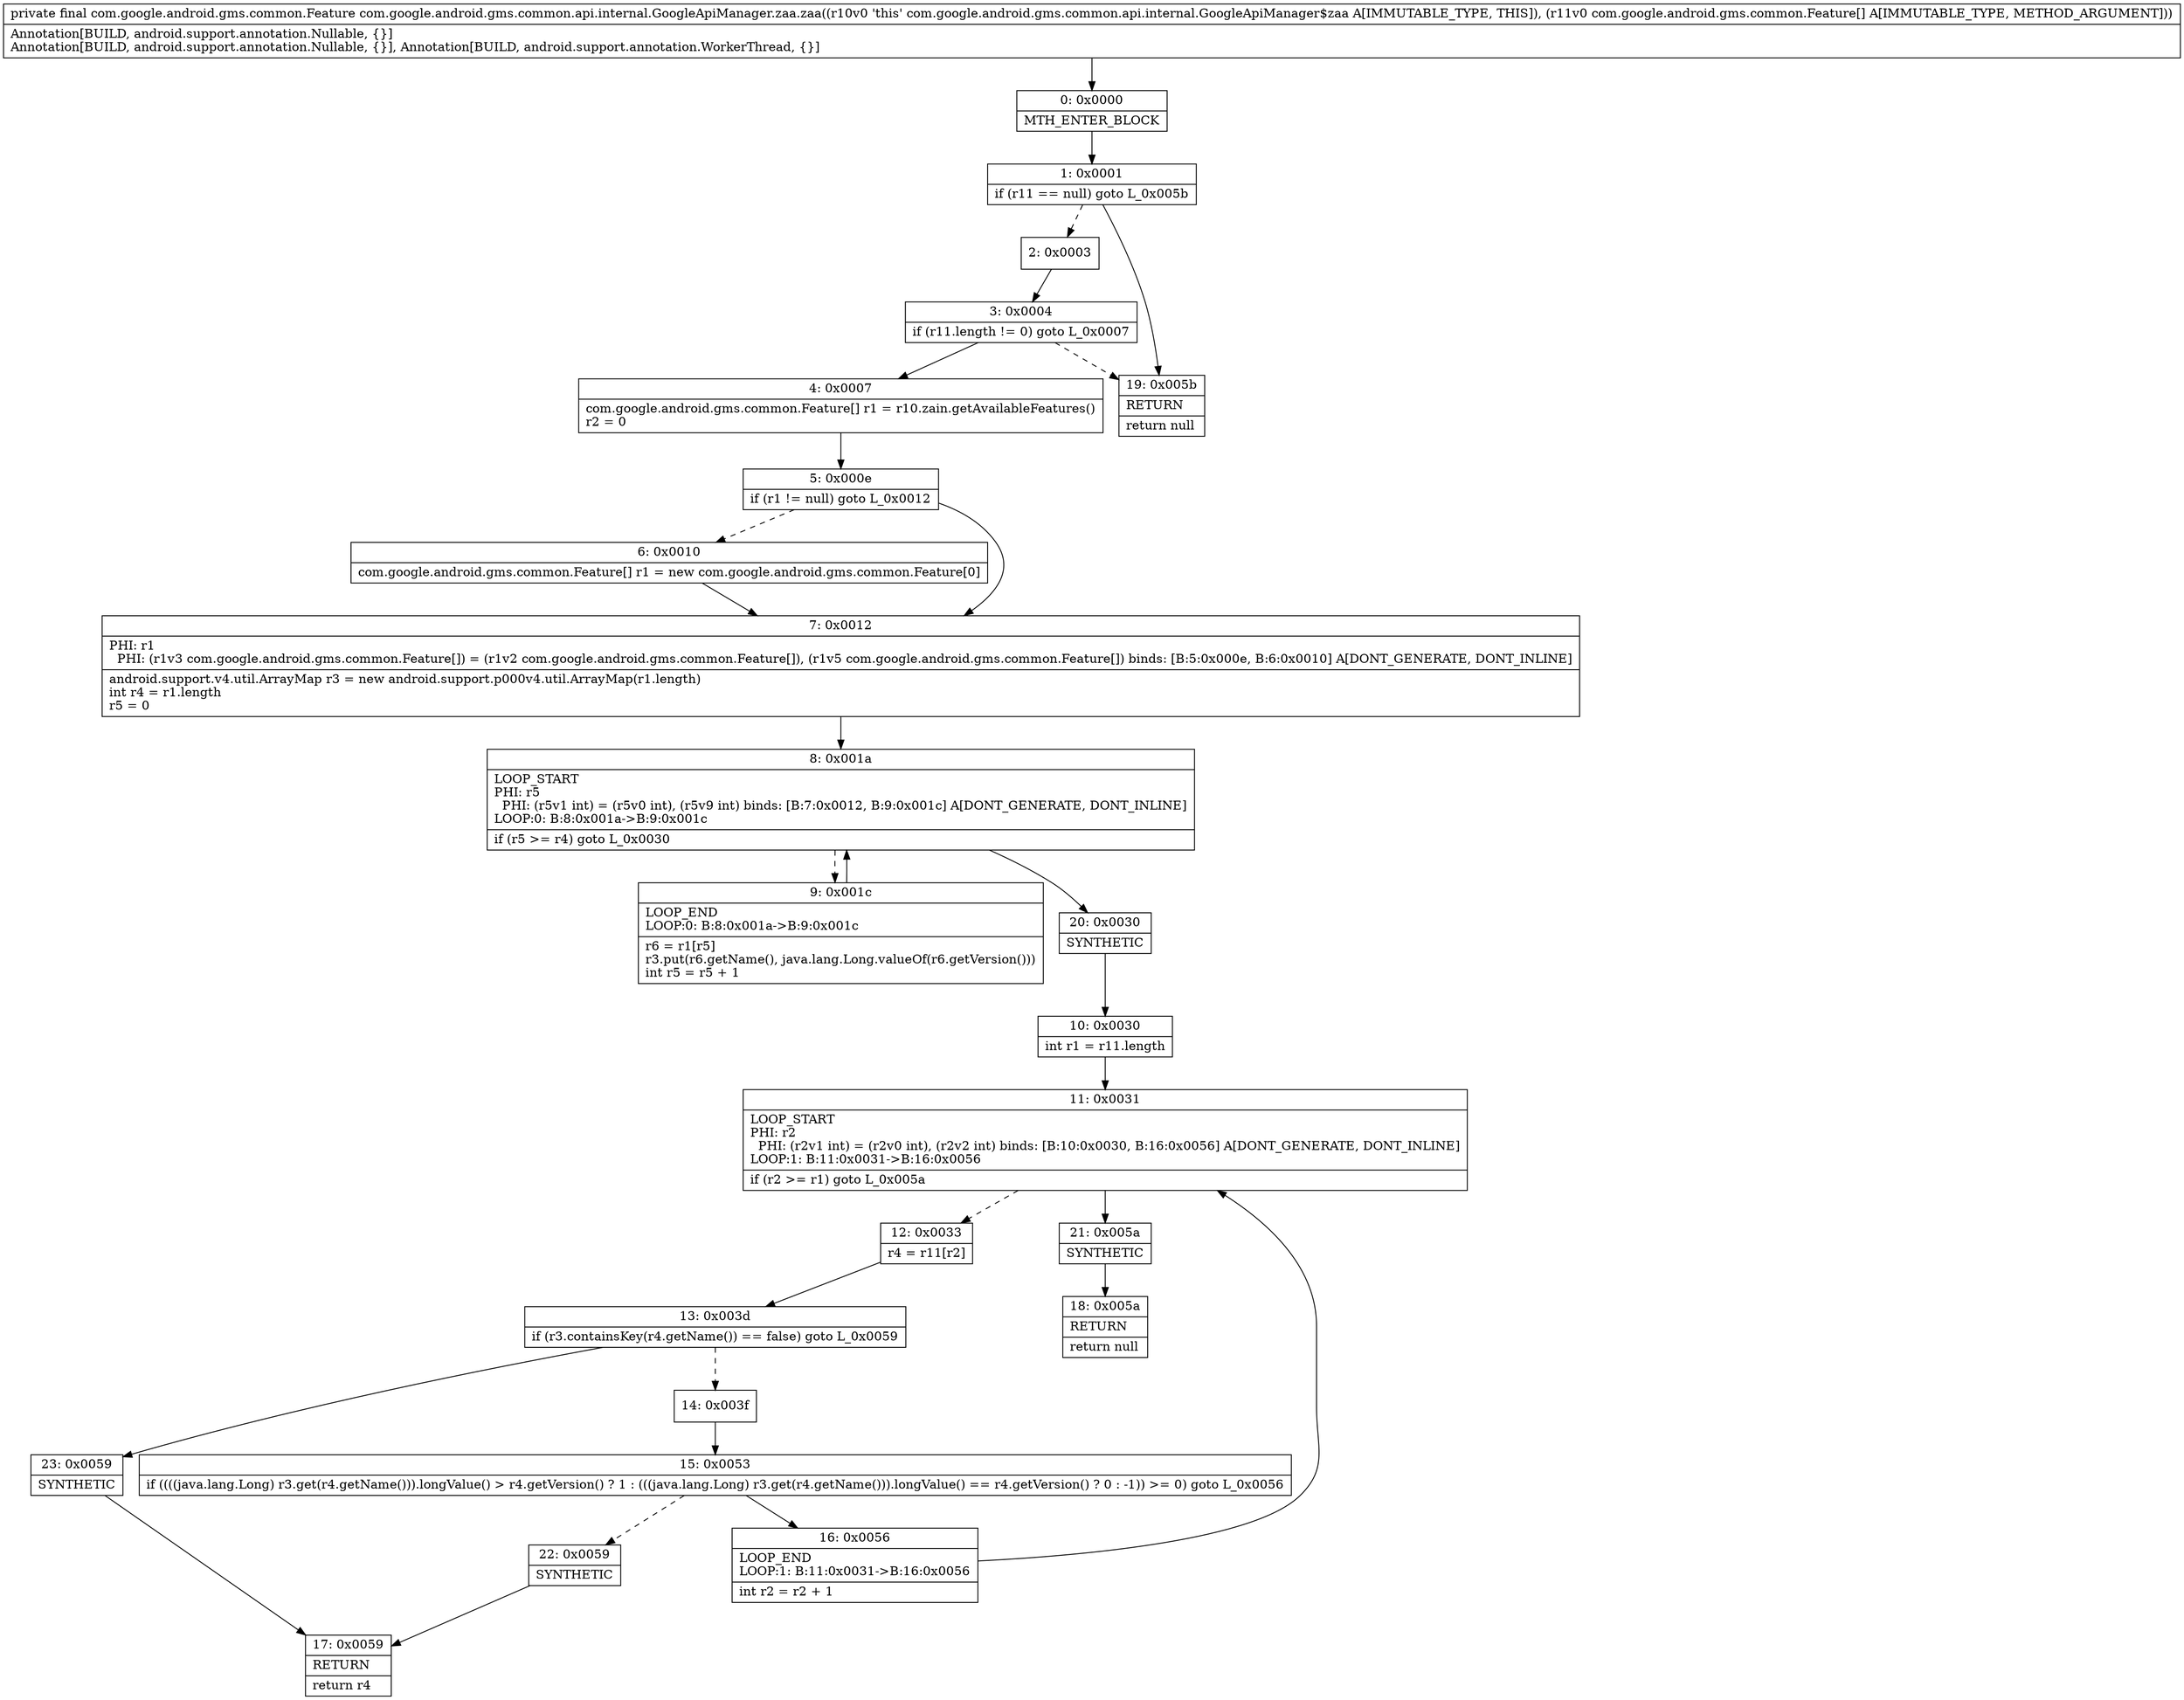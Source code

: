 digraph "CFG forcom.google.android.gms.common.api.internal.GoogleApiManager.zaa.zaa([Lcom\/google\/android\/gms\/common\/Feature;)Lcom\/google\/android\/gms\/common\/Feature;" {
Node_0 [shape=record,label="{0\:\ 0x0000|MTH_ENTER_BLOCK\l}"];
Node_1 [shape=record,label="{1\:\ 0x0001|if (r11 == null) goto L_0x005b\l}"];
Node_2 [shape=record,label="{2\:\ 0x0003}"];
Node_3 [shape=record,label="{3\:\ 0x0004|if (r11.length != 0) goto L_0x0007\l}"];
Node_4 [shape=record,label="{4\:\ 0x0007|com.google.android.gms.common.Feature[] r1 = r10.zain.getAvailableFeatures()\lr2 = 0\l}"];
Node_5 [shape=record,label="{5\:\ 0x000e|if (r1 != null) goto L_0x0012\l}"];
Node_6 [shape=record,label="{6\:\ 0x0010|com.google.android.gms.common.Feature[] r1 = new com.google.android.gms.common.Feature[0]\l}"];
Node_7 [shape=record,label="{7\:\ 0x0012|PHI: r1 \l  PHI: (r1v3 com.google.android.gms.common.Feature[]) = (r1v2 com.google.android.gms.common.Feature[]), (r1v5 com.google.android.gms.common.Feature[]) binds: [B:5:0x000e, B:6:0x0010] A[DONT_GENERATE, DONT_INLINE]\l|android.support.v4.util.ArrayMap r3 = new android.support.p000v4.util.ArrayMap(r1.length)\lint r4 = r1.length\lr5 = 0\l}"];
Node_8 [shape=record,label="{8\:\ 0x001a|LOOP_START\lPHI: r5 \l  PHI: (r5v1 int) = (r5v0 int), (r5v9 int) binds: [B:7:0x0012, B:9:0x001c] A[DONT_GENERATE, DONT_INLINE]\lLOOP:0: B:8:0x001a\-\>B:9:0x001c\l|if (r5 \>= r4) goto L_0x0030\l}"];
Node_9 [shape=record,label="{9\:\ 0x001c|LOOP_END\lLOOP:0: B:8:0x001a\-\>B:9:0x001c\l|r6 = r1[r5]\lr3.put(r6.getName(), java.lang.Long.valueOf(r6.getVersion()))\lint r5 = r5 + 1\l}"];
Node_10 [shape=record,label="{10\:\ 0x0030|int r1 = r11.length\l}"];
Node_11 [shape=record,label="{11\:\ 0x0031|LOOP_START\lPHI: r2 \l  PHI: (r2v1 int) = (r2v0 int), (r2v2 int) binds: [B:10:0x0030, B:16:0x0056] A[DONT_GENERATE, DONT_INLINE]\lLOOP:1: B:11:0x0031\-\>B:16:0x0056\l|if (r2 \>= r1) goto L_0x005a\l}"];
Node_12 [shape=record,label="{12\:\ 0x0033|r4 = r11[r2]\l}"];
Node_13 [shape=record,label="{13\:\ 0x003d|if (r3.containsKey(r4.getName()) == false) goto L_0x0059\l}"];
Node_14 [shape=record,label="{14\:\ 0x003f}"];
Node_15 [shape=record,label="{15\:\ 0x0053|if ((((java.lang.Long) r3.get(r4.getName())).longValue() \> r4.getVersion() ? 1 : (((java.lang.Long) r3.get(r4.getName())).longValue() == r4.getVersion() ? 0 : \-1)) \>= 0) goto L_0x0056\l}"];
Node_16 [shape=record,label="{16\:\ 0x0056|LOOP_END\lLOOP:1: B:11:0x0031\-\>B:16:0x0056\l|int r2 = r2 + 1\l}"];
Node_17 [shape=record,label="{17\:\ 0x0059|RETURN\l|return r4\l}"];
Node_18 [shape=record,label="{18\:\ 0x005a|RETURN\l|return null\l}"];
Node_19 [shape=record,label="{19\:\ 0x005b|RETURN\l|return null\l}"];
Node_20 [shape=record,label="{20\:\ 0x0030|SYNTHETIC\l}"];
Node_21 [shape=record,label="{21\:\ 0x005a|SYNTHETIC\l}"];
Node_22 [shape=record,label="{22\:\ 0x0059|SYNTHETIC\l}"];
Node_23 [shape=record,label="{23\:\ 0x0059|SYNTHETIC\l}"];
MethodNode[shape=record,label="{private final com.google.android.gms.common.Feature com.google.android.gms.common.api.internal.GoogleApiManager.zaa.zaa((r10v0 'this' com.google.android.gms.common.api.internal.GoogleApiManager$zaa A[IMMUTABLE_TYPE, THIS]), (r11v0 com.google.android.gms.common.Feature[] A[IMMUTABLE_TYPE, METHOD_ARGUMENT]))  | Annotation[BUILD, android.support.annotation.Nullable, \{\}]\lAnnotation[BUILD, android.support.annotation.Nullable, \{\}], Annotation[BUILD, android.support.annotation.WorkerThread, \{\}]\l}"];
MethodNode -> Node_0;
Node_0 -> Node_1;
Node_1 -> Node_2[style=dashed];
Node_1 -> Node_19;
Node_2 -> Node_3;
Node_3 -> Node_4;
Node_3 -> Node_19[style=dashed];
Node_4 -> Node_5;
Node_5 -> Node_6[style=dashed];
Node_5 -> Node_7;
Node_6 -> Node_7;
Node_7 -> Node_8;
Node_8 -> Node_9[style=dashed];
Node_8 -> Node_20;
Node_9 -> Node_8;
Node_10 -> Node_11;
Node_11 -> Node_12[style=dashed];
Node_11 -> Node_21;
Node_12 -> Node_13;
Node_13 -> Node_14[style=dashed];
Node_13 -> Node_23;
Node_14 -> Node_15;
Node_15 -> Node_16;
Node_15 -> Node_22[style=dashed];
Node_16 -> Node_11;
Node_20 -> Node_10;
Node_21 -> Node_18;
Node_22 -> Node_17;
Node_23 -> Node_17;
}

